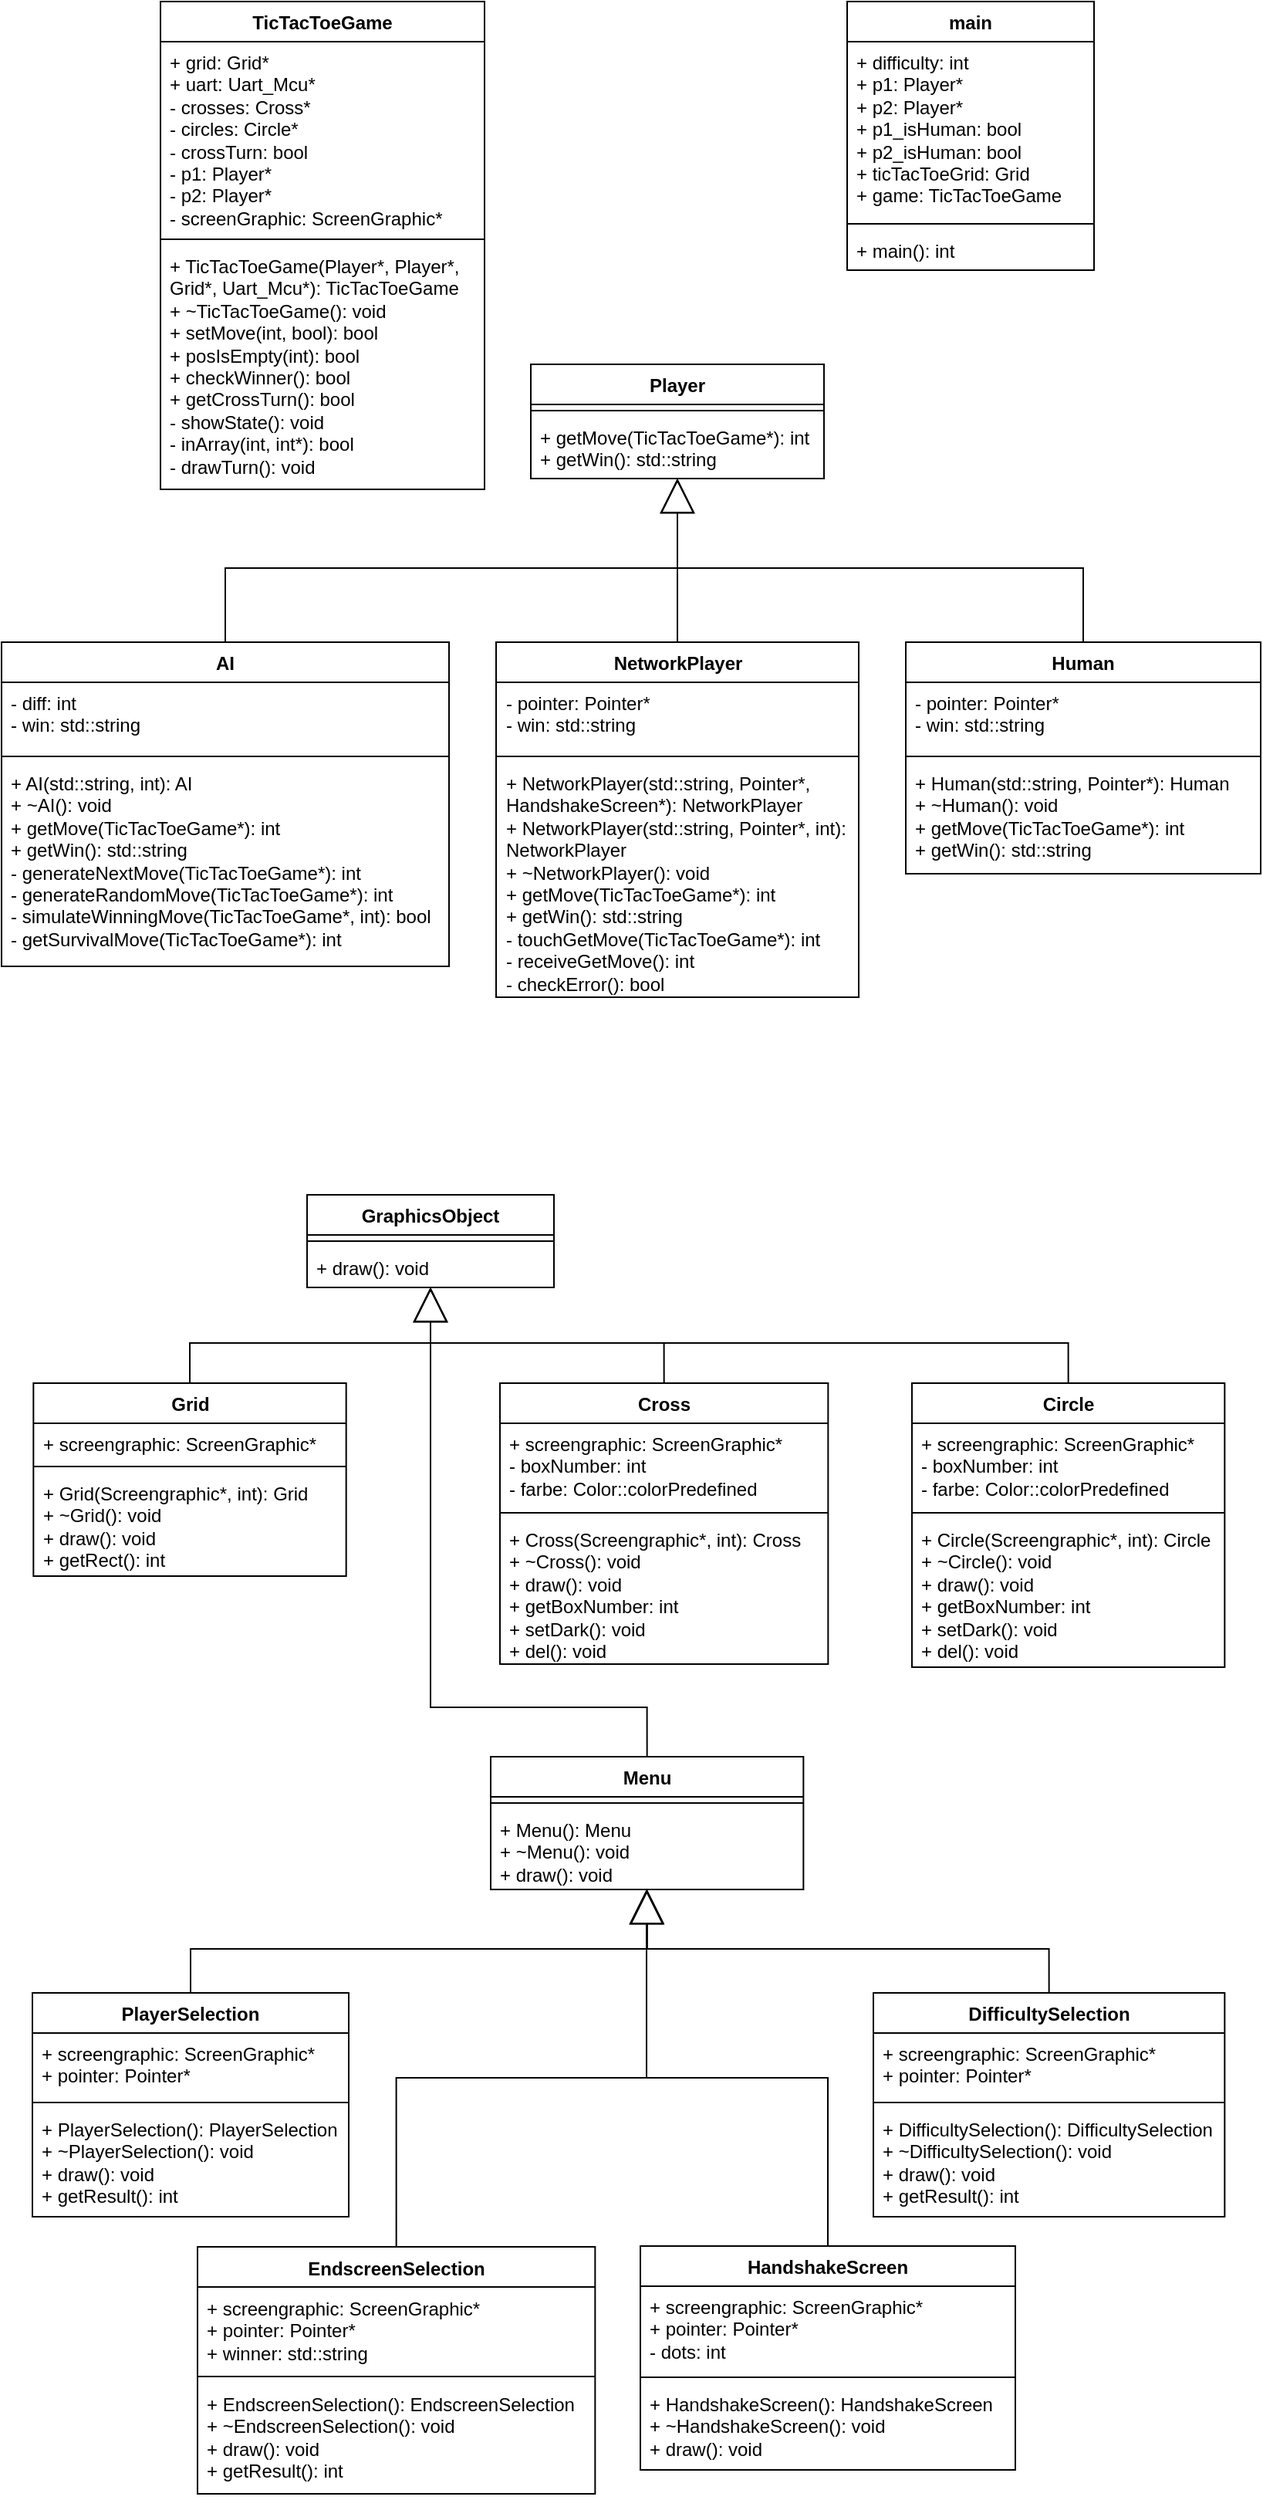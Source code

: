 <mxfile version="24.4.13" type="device">
  <diagram name="Page-1" id="Sa51_qnlnXoF9wh4kp9t">
    <mxGraphModel dx="1456" dy="887" grid="1" gridSize="5" guides="1" tooltips="1" connect="1" arrows="1" fold="1" page="1" pageScale="1" pageWidth="850" pageHeight="1100" math="0" shadow="0">
      <root>
        <mxCell id="0" />
        <mxCell id="1" parent="0" />
        <mxCell id="jOOYg4f98chksV3a-Csq-1" value="main" style="swimlane;fontStyle=1;align=center;verticalAlign=top;childLayout=stackLayout;horizontal=1;startSize=26;horizontalStack=0;resizeParent=1;resizeParentMax=0;resizeLast=0;collapsible=1;marginBottom=0;whiteSpace=wrap;html=1;" parent="1" vertex="1">
          <mxGeometry x="565" y="80" width="160" height="174" as="geometry">
            <mxRectangle x="120" y="80" width="70" height="30" as="alternateBounds" />
          </mxGeometry>
        </mxCell>
        <mxCell id="jOOYg4f98chksV3a-Csq-2" value="&lt;div&gt;+ difficulty: int&lt;/div&gt;&lt;div&gt;+ p1: Player*&lt;/div&gt;&lt;div&gt;+ p2: Player*&lt;br&gt;&lt;/div&gt;&lt;div&gt;+ p1_isHuman: bool&lt;/div&gt;&lt;div&gt;+ p2_isHuman: bool&lt;/div&gt;&lt;div&gt;+ ticTacToeGrid: Grid&lt;/div&gt;&lt;div&gt;+ game: TicTacToeGame&lt;br&gt;&lt;/div&gt;" style="text;strokeColor=none;fillColor=none;align=left;verticalAlign=top;spacingLeft=4;spacingRight=4;overflow=hidden;rotatable=0;points=[[0,0.5],[1,0.5]];portConstraint=eastwest;whiteSpace=wrap;html=1;" parent="jOOYg4f98chksV3a-Csq-1" vertex="1">
          <mxGeometry y="26" width="160" height="114" as="geometry" />
        </mxCell>
        <mxCell id="jOOYg4f98chksV3a-Csq-3" value="" style="line;strokeWidth=1;fillColor=none;align=left;verticalAlign=middle;spacingTop=-1;spacingLeft=3;spacingRight=3;rotatable=0;labelPosition=right;points=[];portConstraint=eastwest;strokeColor=inherit;" parent="jOOYg4f98chksV3a-Csq-1" vertex="1">
          <mxGeometry y="140" width="160" height="8" as="geometry" />
        </mxCell>
        <mxCell id="jOOYg4f98chksV3a-Csq-4" value="+ main(): int" style="text;strokeColor=none;fillColor=none;align=left;verticalAlign=top;spacingLeft=4;spacingRight=4;overflow=hidden;rotatable=0;points=[[0,0.5],[1,0.5]];portConstraint=eastwest;whiteSpace=wrap;html=1;" parent="jOOYg4f98chksV3a-Csq-1" vertex="1">
          <mxGeometry y="148" width="160" height="26" as="geometry" />
        </mxCell>
        <mxCell id="jOOYg4f98chksV3a-Csq-5" value="GraphicsObject" style="swimlane;fontStyle=1;align=center;verticalAlign=top;childLayout=stackLayout;horizontal=1;startSize=26;horizontalStack=0;resizeParent=1;resizeParentMax=0;resizeLast=0;collapsible=1;marginBottom=0;whiteSpace=wrap;html=1;" parent="1" vertex="1">
          <mxGeometry x="215" y="853" width="160" height="60" as="geometry" />
        </mxCell>
        <mxCell id="jOOYg4f98chksV3a-Csq-6" value="" style="line;strokeWidth=1;fillColor=none;align=left;verticalAlign=middle;spacingTop=-1;spacingLeft=3;spacingRight=3;rotatable=0;labelPosition=right;points=[];portConstraint=eastwest;strokeColor=inherit;" parent="jOOYg4f98chksV3a-Csq-5" vertex="1">
          <mxGeometry y="26" width="160" height="8" as="geometry" />
        </mxCell>
        <mxCell id="jOOYg4f98chksV3a-Csq-7" value="+ draw(): void" style="text;strokeColor=none;fillColor=none;align=left;verticalAlign=top;spacingLeft=4;spacingRight=4;overflow=hidden;rotatable=0;points=[[0,0.5],[1,0.5]];portConstraint=eastwest;whiteSpace=wrap;html=1;" parent="jOOYg4f98chksV3a-Csq-5" vertex="1">
          <mxGeometry y="34" width="160" height="26" as="geometry" />
        </mxCell>
        <mxCell id="FSBQ76dGKRT7y_IQprGh-5" style="edgeStyle=orthogonalEdgeStyle;rounded=0;orthogonalLoop=1;jettySize=auto;html=1;exitX=0.5;exitY=0;exitDx=0;exitDy=0;endArrow=block;endFill=0;endSize=20;" edge="1" parent="1" source="jOOYg4f98chksV3a-Csq-8" target="jOOYg4f98chksV3a-Csq-5">
          <mxGeometry relative="1" as="geometry" />
        </mxCell>
        <mxCell id="jOOYg4f98chksV3a-Csq-8" value="Cross" style="swimlane;fontStyle=1;align=center;verticalAlign=top;childLayout=stackLayout;horizontal=1;startSize=26;horizontalStack=0;resizeParent=1;resizeParentMax=0;resizeLast=0;collapsible=1;marginBottom=0;whiteSpace=wrap;html=1;" parent="1" vertex="1">
          <mxGeometry x="340" y="975" width="212.67" height="182" as="geometry" />
        </mxCell>
        <mxCell id="jOOYg4f98chksV3a-Csq-9" value="&lt;div&gt;+ screengraphic: ScreenGraphic*&lt;/div&gt;&lt;div&gt;- boxNumber: int&lt;/div&gt;&lt;div&gt;- farbe: Color::colorPredefined&lt;br&gt;&lt;/div&gt;" style="text;strokeColor=none;fillColor=none;align=left;verticalAlign=top;spacingLeft=4;spacingRight=4;overflow=hidden;rotatable=0;points=[[0,0.5],[1,0.5]];portConstraint=eastwest;whiteSpace=wrap;html=1;" parent="jOOYg4f98chksV3a-Csq-8" vertex="1">
          <mxGeometry y="26" width="212.67" height="54" as="geometry" />
        </mxCell>
        <mxCell id="jOOYg4f98chksV3a-Csq-10" value="" style="line;strokeWidth=1;fillColor=none;align=left;verticalAlign=middle;spacingTop=-1;spacingLeft=3;spacingRight=3;rotatable=0;labelPosition=right;points=[];portConstraint=eastwest;strokeColor=inherit;" parent="jOOYg4f98chksV3a-Csq-8" vertex="1">
          <mxGeometry y="80" width="212.67" height="8" as="geometry" />
        </mxCell>
        <mxCell id="jOOYg4f98chksV3a-Csq-11" value="&lt;div&gt;+ Cross(Screengraphic*, int): Cross&lt;/div&gt;&lt;div&gt;+ ~Cross(): void&lt;br&gt;&lt;/div&gt;&lt;div&gt;+ draw(): void&lt;/div&gt;&lt;div&gt;+ getBoxNumber: int&lt;/div&gt;&lt;div&gt;+ setDark(): void&lt;/div&gt;&lt;div&gt;+ del(): void&lt;br&gt;&lt;/div&gt;" style="text;strokeColor=none;fillColor=none;align=left;verticalAlign=top;spacingLeft=4;spacingRight=4;overflow=hidden;rotatable=0;points=[[0,0.5],[1,0.5]];portConstraint=eastwest;whiteSpace=wrap;html=1;" parent="jOOYg4f98chksV3a-Csq-8" vertex="1">
          <mxGeometry y="88" width="212.67" height="94" as="geometry" />
        </mxCell>
        <mxCell id="FSBQ76dGKRT7y_IQprGh-6" style="edgeStyle=orthogonalEdgeStyle;rounded=0;orthogonalLoop=1;jettySize=auto;html=1;exitX=0.5;exitY=0;exitDx=0;exitDy=0;endArrow=block;endFill=0;endSize=20;" edge="1" parent="1" source="jOOYg4f98chksV3a-Csq-12" target="jOOYg4f98chksV3a-Csq-5">
          <mxGeometry relative="1" as="geometry" />
        </mxCell>
        <mxCell id="jOOYg4f98chksV3a-Csq-12" value="Circle" style="swimlane;fontStyle=1;align=center;verticalAlign=top;childLayout=stackLayout;horizontal=1;startSize=26;horizontalStack=0;resizeParent=1;resizeParentMax=0;resizeLast=0;collapsible=1;marginBottom=0;whiteSpace=wrap;html=1;" parent="1" vertex="1">
          <mxGeometry x="607" y="975" width="202.67" height="184" as="geometry" />
        </mxCell>
        <mxCell id="jOOYg4f98chksV3a-Csq-13" value="&lt;div&gt;+ screengraphic: ScreenGraphic*&lt;/div&gt;&lt;div&gt;- boxNumber: int&lt;/div&gt;&lt;div&gt;- farbe: Color::colorPredefined&lt;br&gt;&lt;/div&gt;" style="text;strokeColor=none;fillColor=none;align=left;verticalAlign=top;spacingLeft=4;spacingRight=4;overflow=hidden;rotatable=0;points=[[0,0.5],[1,0.5]];portConstraint=eastwest;whiteSpace=wrap;html=1;" parent="jOOYg4f98chksV3a-Csq-12" vertex="1">
          <mxGeometry y="26" width="202.67" height="54" as="geometry" />
        </mxCell>
        <mxCell id="jOOYg4f98chksV3a-Csq-14" value="" style="line;strokeWidth=1;fillColor=none;align=left;verticalAlign=middle;spacingTop=-1;spacingLeft=3;spacingRight=3;rotatable=0;labelPosition=right;points=[];portConstraint=eastwest;strokeColor=inherit;" parent="jOOYg4f98chksV3a-Csq-12" vertex="1">
          <mxGeometry y="80" width="202.67" height="8" as="geometry" />
        </mxCell>
        <mxCell id="jOOYg4f98chksV3a-Csq-15" value="&lt;div&gt;+ Circle(Screengraphic*, int): Circle&lt;/div&gt;&lt;div&gt;+ ~Circle(): void&lt;br&gt;&lt;/div&gt;&lt;div&gt;+ draw(): void&lt;/div&gt;&lt;div&gt;+ getBoxNumber: int&lt;/div&gt;&lt;div&gt;+ setDark(): void&lt;/div&gt;&lt;div&gt;+ del(): void&lt;br&gt;&lt;/div&gt;" style="text;strokeColor=none;fillColor=none;align=left;verticalAlign=top;spacingLeft=4;spacingRight=4;overflow=hidden;rotatable=0;points=[[0,0.5],[1,0.5]];portConstraint=eastwest;whiteSpace=wrap;html=1;" parent="jOOYg4f98chksV3a-Csq-12" vertex="1">
          <mxGeometry y="88" width="202.67" height="96" as="geometry" />
        </mxCell>
        <mxCell id="FSBQ76dGKRT7y_IQprGh-7" style="edgeStyle=orthogonalEdgeStyle;rounded=0;orthogonalLoop=1;jettySize=auto;html=1;exitX=0.5;exitY=0;exitDx=0;exitDy=0;endArrow=block;endFill=0;endSize=20;" edge="1" parent="1" source="jOOYg4f98chksV3a-Csq-16" target="jOOYg4f98chksV3a-Csq-5">
          <mxGeometry relative="1" as="geometry" />
        </mxCell>
        <mxCell id="jOOYg4f98chksV3a-Csq-16" value="Grid" style="swimlane;fontStyle=1;align=center;verticalAlign=top;childLayout=stackLayout;horizontal=1;startSize=26;horizontalStack=0;resizeParent=1;resizeParentMax=0;resizeLast=0;collapsible=1;marginBottom=0;whiteSpace=wrap;html=1;" parent="1" vertex="1">
          <mxGeometry x="37.67" y="975" width="202.67" height="125" as="geometry" />
        </mxCell>
        <mxCell id="jOOYg4f98chksV3a-Csq-17" value="&lt;div&gt;+ screengraphic: ScreenGraphic*&lt;/div&gt;" style="text;strokeColor=none;fillColor=none;align=left;verticalAlign=top;spacingLeft=4;spacingRight=4;overflow=hidden;rotatable=0;points=[[0,0.5],[1,0.5]];portConstraint=eastwest;whiteSpace=wrap;html=1;" parent="jOOYg4f98chksV3a-Csq-16" vertex="1">
          <mxGeometry y="26" width="202.67" height="24" as="geometry" />
        </mxCell>
        <mxCell id="jOOYg4f98chksV3a-Csq-18" value="" style="line;strokeWidth=1;fillColor=none;align=left;verticalAlign=middle;spacingTop=-1;spacingLeft=3;spacingRight=3;rotatable=0;labelPosition=right;points=[];portConstraint=eastwest;strokeColor=inherit;" parent="jOOYg4f98chksV3a-Csq-16" vertex="1">
          <mxGeometry y="50" width="202.67" height="8" as="geometry" />
        </mxCell>
        <mxCell id="jOOYg4f98chksV3a-Csq-19" value="&lt;div&gt;+ Grid(Screengraphic*, int): Grid&lt;/div&gt;&lt;div&gt;+ ~Grid(): void&lt;br&gt;&lt;/div&gt;&lt;div&gt;+ draw(): void&lt;/div&gt;&lt;div&gt;+ getRect(): int&lt;br&gt;&lt;/div&gt;" style="text;strokeColor=none;fillColor=none;align=left;verticalAlign=top;spacingLeft=4;spacingRight=4;overflow=hidden;rotatable=0;points=[[0,0.5],[1,0.5]];portConstraint=eastwest;whiteSpace=wrap;html=1;" parent="jOOYg4f98chksV3a-Csq-16" vertex="1">
          <mxGeometry y="58" width="202.67" height="67" as="geometry" />
        </mxCell>
        <mxCell id="jOOYg4f98chksV3a-Csq-20" value="Player" style="swimlane;fontStyle=1;align=center;verticalAlign=top;childLayout=stackLayout;horizontal=1;startSize=26;horizontalStack=0;resizeParent=1;resizeParentMax=0;resizeLast=0;collapsible=1;marginBottom=0;whiteSpace=wrap;html=1;" parent="1" vertex="1">
          <mxGeometry x="360" y="315" width="190" height="74" as="geometry" />
        </mxCell>
        <mxCell id="jOOYg4f98chksV3a-Csq-21" value="" style="line;strokeWidth=1;fillColor=none;align=left;verticalAlign=middle;spacingTop=-1;spacingLeft=3;spacingRight=3;rotatable=0;labelPosition=right;points=[];portConstraint=eastwest;strokeColor=inherit;" parent="jOOYg4f98chksV3a-Csq-20" vertex="1">
          <mxGeometry y="26" width="190" height="8" as="geometry" />
        </mxCell>
        <mxCell id="jOOYg4f98chksV3a-Csq-22" value="&lt;div&gt;+ getMove(TicTacToeGame*): int&lt;/div&gt;&lt;div&gt;+ getWin(): std::string&lt;br&gt;&lt;/div&gt;" style="text;strokeColor=none;fillColor=none;align=left;verticalAlign=top;spacingLeft=4;spacingRight=4;overflow=hidden;rotatable=0;points=[[0,0.5],[1,0.5]];portConstraint=eastwest;whiteSpace=wrap;html=1;" parent="jOOYg4f98chksV3a-Csq-20" vertex="1">
          <mxGeometry y="34" width="190" height="40" as="geometry" />
        </mxCell>
        <mxCell id="FSBQ76dGKRT7y_IQprGh-10" style="edgeStyle=orthogonalEdgeStyle;rounded=0;orthogonalLoop=1;jettySize=auto;html=1;exitX=0.5;exitY=0;exitDx=0;exitDy=0;endArrow=block;endFill=0;endSize=20;" edge="1" parent="1" source="jOOYg4f98chksV3a-Csq-23" target="jOOYg4f98chksV3a-Csq-20">
          <mxGeometry relative="1" as="geometry" />
        </mxCell>
        <mxCell id="jOOYg4f98chksV3a-Csq-23" value="Human" style="swimlane;fontStyle=1;align=center;verticalAlign=top;childLayout=stackLayout;horizontal=1;startSize=26;horizontalStack=0;resizeParent=1;resizeParentMax=0;resizeLast=0;collapsible=1;marginBottom=0;whiteSpace=wrap;html=1;" parent="1" vertex="1">
          <mxGeometry x="603" y="495" width="230" height="150" as="geometry" />
        </mxCell>
        <mxCell id="jOOYg4f98chksV3a-Csq-24" value="&lt;div&gt;- pointer: Pointer*&lt;/div&gt;&lt;div&gt;- win: std::string&lt;br&gt;&lt;/div&gt;" style="text;strokeColor=none;fillColor=none;align=left;verticalAlign=top;spacingLeft=4;spacingRight=4;overflow=hidden;rotatable=0;points=[[0,0.5],[1,0.5]];portConstraint=eastwest;whiteSpace=wrap;html=1;" parent="jOOYg4f98chksV3a-Csq-23" vertex="1">
          <mxGeometry y="26" width="230" height="44" as="geometry" />
        </mxCell>
        <mxCell id="jOOYg4f98chksV3a-Csq-25" value="" style="line;strokeWidth=1;fillColor=none;align=left;verticalAlign=middle;spacingTop=-1;spacingLeft=3;spacingRight=3;rotatable=0;labelPosition=right;points=[];portConstraint=eastwest;strokeColor=inherit;" parent="jOOYg4f98chksV3a-Csq-23" vertex="1">
          <mxGeometry y="70" width="230" height="8" as="geometry" />
        </mxCell>
        <mxCell id="jOOYg4f98chksV3a-Csq-26" value="&lt;div&gt;+ Human(std::string, Pointer*): Human&lt;br&gt;&lt;/div&gt;&lt;div&gt;+ ~Human(): void&lt;br&gt;&lt;/div&gt;&lt;div&gt;+ getMove(TicTacToeGame*): int&lt;/div&gt;&lt;div&gt;+ getWin(): std::string&lt;br&gt;&lt;/div&gt;" style="text;strokeColor=none;fillColor=none;align=left;verticalAlign=top;spacingLeft=4;spacingRight=4;overflow=hidden;rotatable=0;points=[[0,0.5],[1,0.5]];portConstraint=eastwest;whiteSpace=wrap;html=1;" parent="jOOYg4f98chksV3a-Csq-23" vertex="1">
          <mxGeometry y="78" width="230" height="72" as="geometry" />
        </mxCell>
        <mxCell id="FSBQ76dGKRT7y_IQprGh-9" style="edgeStyle=orthogonalEdgeStyle;rounded=0;orthogonalLoop=1;jettySize=auto;html=1;exitX=0.5;exitY=0;exitDx=0;exitDy=0;endArrow=block;endFill=0;endSize=20;" edge="1" parent="1" source="jOOYg4f98chksV3a-Csq-27" target="jOOYg4f98chksV3a-Csq-20">
          <mxGeometry relative="1" as="geometry" />
        </mxCell>
        <mxCell id="jOOYg4f98chksV3a-Csq-27" value="AI" style="swimlane;fontStyle=1;align=center;verticalAlign=top;childLayout=stackLayout;horizontal=1;startSize=26;horizontalStack=0;resizeParent=1;resizeParentMax=0;resizeLast=0;collapsible=1;marginBottom=0;whiteSpace=wrap;html=1;" parent="1" vertex="1">
          <mxGeometry x="17" y="495" width="290" height="210" as="geometry" />
        </mxCell>
        <mxCell id="jOOYg4f98chksV3a-Csq-28" value="&lt;div&gt;- diff: int&lt;br&gt;&lt;/div&gt;&lt;div&gt;- win: std::string&lt;br&gt;&lt;/div&gt;" style="text;strokeColor=none;fillColor=none;align=left;verticalAlign=top;spacingLeft=4;spacingRight=4;overflow=hidden;rotatable=0;points=[[0,0.5],[1,0.5]];portConstraint=eastwest;whiteSpace=wrap;html=1;" parent="jOOYg4f98chksV3a-Csq-27" vertex="1">
          <mxGeometry y="26" width="290" height="44" as="geometry" />
        </mxCell>
        <mxCell id="jOOYg4f98chksV3a-Csq-29" value="" style="line;strokeWidth=1;fillColor=none;align=left;verticalAlign=middle;spacingTop=-1;spacingLeft=3;spacingRight=3;rotatable=0;labelPosition=right;points=[];portConstraint=eastwest;strokeColor=inherit;" parent="jOOYg4f98chksV3a-Csq-27" vertex="1">
          <mxGeometry y="70" width="290" height="8" as="geometry" />
        </mxCell>
        <mxCell id="jOOYg4f98chksV3a-Csq-30" value="&lt;div&gt;+ AI(std::string, int): AI&lt;br&gt;&lt;/div&gt;&lt;div&gt;+ ~AI(): void&lt;br&gt;&lt;/div&gt;&lt;div&gt;+ getMove(TicTacToeGame*): int&lt;/div&gt;&lt;div&gt;+ getWin(): std::string&lt;/div&gt;&lt;div&gt;- generateNextMove(TicTacToeGame*): int&lt;/div&gt;&lt;div&gt;- generateRandomMove(TicTacToeGame*): int&lt;/div&gt;&lt;div&gt;- simulateWinningMove(TicTacToeGame*, int): bool&lt;/div&gt;&lt;div&gt;- getSurvivalMove(TicTacToeGame*): int&lt;br&gt;&lt;/div&gt;" style="text;strokeColor=none;fillColor=none;align=left;verticalAlign=top;spacingLeft=4;spacingRight=4;overflow=hidden;rotatable=0;points=[[0,0.5],[1,0.5]];portConstraint=eastwest;whiteSpace=wrap;html=1;" parent="jOOYg4f98chksV3a-Csq-27" vertex="1">
          <mxGeometry y="78" width="290" height="132" as="geometry" />
        </mxCell>
        <mxCell id="jOOYg4f98chksV3a-Csq-31" value="TicTacToeGame" style="swimlane;fontStyle=1;align=center;verticalAlign=top;childLayout=stackLayout;horizontal=1;startSize=26;horizontalStack=0;resizeParent=1;resizeParentMax=0;resizeLast=0;collapsible=1;marginBottom=0;whiteSpace=wrap;html=1;" parent="1" vertex="1">
          <mxGeometry x="120" y="80" width="210" height="316" as="geometry" />
        </mxCell>
        <mxCell id="jOOYg4f98chksV3a-Csq-32" value="&lt;div&gt;+ grid: Grid*&lt;/div&gt;&lt;div&gt;+ uart: Uart_Mcu*&lt;br&gt;&lt;/div&gt;&lt;div&gt;- crosses: Cross*&lt;/div&gt;&lt;div&gt;- circles: Circle*&lt;/div&gt;&lt;div&gt;- crossTurn: bool&lt;br&gt;&lt;/div&gt;&lt;div&gt;- p1: Player*&lt;/div&gt;&lt;div&gt;- p2: Player*&lt;/div&gt;&lt;div&gt;- screenGraphic: ScreenGraphic*&lt;br&gt;&lt;/div&gt;&lt;div&gt;&lt;br&gt;&lt;/div&gt;" style="text;strokeColor=none;fillColor=none;align=left;verticalAlign=top;spacingLeft=4;spacingRight=4;overflow=hidden;rotatable=0;points=[[0,0.5],[1,0.5]];portConstraint=eastwest;whiteSpace=wrap;html=1;" parent="jOOYg4f98chksV3a-Csq-31" vertex="1">
          <mxGeometry y="26" width="210" height="124" as="geometry" />
        </mxCell>
        <mxCell id="jOOYg4f98chksV3a-Csq-33" value="" style="line;strokeWidth=1;fillColor=none;align=left;verticalAlign=middle;spacingTop=-1;spacingLeft=3;spacingRight=3;rotatable=0;labelPosition=right;points=[];portConstraint=eastwest;strokeColor=inherit;" parent="jOOYg4f98chksV3a-Csq-31" vertex="1">
          <mxGeometry y="150" width="210" height="8" as="geometry" />
        </mxCell>
        <mxCell id="jOOYg4f98chksV3a-Csq-34" value="&lt;div&gt;+ TicTacToeGame(Player*, Player*, Grid*, Uart_Mcu*): TicTacToeGame&lt;/div&gt;&lt;div&gt;+ ~TicTacToeGame(): void&lt;br&gt;&lt;/div&gt;&lt;div&gt;+ setMove(int, bool): bool&lt;/div&gt;&lt;div&gt;+ posIsEmpty(int): bool&lt;/div&gt;&lt;div&gt;+ checkWinner(): bool&lt;/div&gt;&lt;div&gt;+ getCrossTurn(): bool&lt;/div&gt;&lt;div&gt;- showState(): void&lt;/div&gt;&lt;div&gt;- inArray(int, int*): bool&lt;/div&gt;&lt;div&gt;- drawTurn(): void&lt;br&gt;&lt;/div&gt;" style="text;strokeColor=none;fillColor=none;align=left;verticalAlign=top;spacingLeft=4;spacingRight=4;overflow=hidden;rotatable=0;points=[[0,0.5],[1,0.5]];portConstraint=eastwest;whiteSpace=wrap;html=1;" parent="jOOYg4f98chksV3a-Csq-31" vertex="1">
          <mxGeometry y="158" width="210" height="158" as="geometry" />
        </mxCell>
        <mxCell id="FSBQ76dGKRT7y_IQprGh-11" style="edgeStyle=orthogonalEdgeStyle;rounded=0;orthogonalLoop=1;jettySize=auto;html=1;exitX=0.5;exitY=0;exitDx=0;exitDy=0;endArrow=block;endFill=0;endSize=20;" edge="1" parent="1" source="jOOYg4f98chksV3a-Csq-35" target="jOOYg4f98chksV3a-Csq-20">
          <mxGeometry relative="1" as="geometry" />
        </mxCell>
        <mxCell id="jOOYg4f98chksV3a-Csq-35" value="NetworkPlayer" style="swimlane;fontStyle=1;align=center;verticalAlign=top;childLayout=stackLayout;horizontal=1;startSize=26;horizontalStack=0;resizeParent=1;resizeParentMax=0;resizeLast=0;collapsible=1;marginBottom=0;whiteSpace=wrap;html=1;" parent="1" vertex="1">
          <mxGeometry x="337.5" y="495" width="235" height="230" as="geometry" />
        </mxCell>
        <mxCell id="jOOYg4f98chksV3a-Csq-36" value="&lt;div&gt;- pointer: Pointer*&lt;/div&gt;&lt;div&gt;- win: std::string&lt;br&gt;&lt;/div&gt;" style="text;strokeColor=none;fillColor=none;align=left;verticalAlign=top;spacingLeft=4;spacingRight=4;overflow=hidden;rotatable=0;points=[[0,0.5],[1,0.5]];portConstraint=eastwest;whiteSpace=wrap;html=1;" parent="jOOYg4f98chksV3a-Csq-35" vertex="1">
          <mxGeometry y="26" width="235" height="44" as="geometry" />
        </mxCell>
        <mxCell id="jOOYg4f98chksV3a-Csq-37" value="" style="line;strokeWidth=1;fillColor=none;align=left;verticalAlign=middle;spacingTop=-1;spacingLeft=3;spacingRight=3;rotatable=0;labelPosition=right;points=[];portConstraint=eastwest;strokeColor=inherit;" parent="jOOYg4f98chksV3a-Csq-35" vertex="1">
          <mxGeometry y="70" width="235" height="8" as="geometry" />
        </mxCell>
        <mxCell id="jOOYg4f98chksV3a-Csq-38" value="&lt;div&gt;+ NetworkPlayer(std::string, Pointer*, HandshakeScreen*): NetworkPlayer&lt;/div&gt;&lt;div&gt;+&amp;nbsp;NetworkPlayer(std::string, Pointer*, int): NetworkPlayer&lt;/div&gt;&lt;div&gt;+ ~NetworkPlayer(): void&lt;br&gt;&lt;/div&gt;&lt;div&gt;+ getMove(TicTacToeGame*): int&lt;/div&gt;&lt;div&gt;+ getWin(): std::string&lt;/div&gt;&lt;div&gt;- touchGetMove(TicTacToeGame*): int&lt;/div&gt;&lt;div&gt;- receiveGetMove(): int&lt;br&gt;&lt;/div&gt;&lt;div&gt;- checkError(): bool&lt;br&gt;&lt;/div&gt;" style="text;strokeColor=none;fillColor=none;align=left;verticalAlign=top;spacingLeft=4;spacingRight=4;overflow=hidden;rotatable=0;points=[[0,0.5],[1,0.5]];portConstraint=eastwest;whiteSpace=wrap;html=1;" parent="jOOYg4f98chksV3a-Csq-35" vertex="1">
          <mxGeometry y="78" width="235" height="152" as="geometry" />
        </mxCell>
        <mxCell id="FSBQ76dGKRT7y_IQprGh-8" style="edgeStyle=orthogonalEdgeStyle;rounded=0;orthogonalLoop=1;jettySize=auto;html=1;exitX=0.5;exitY=0;exitDx=0;exitDy=0;endArrow=block;endFill=0;endSize=20;" edge="1" parent="1" source="jOOYg4f98chksV3a-Csq-39" target="jOOYg4f98chksV3a-Csq-5">
          <mxGeometry relative="1" as="geometry">
            <Array as="points">
              <mxPoint x="435" y="1185" />
              <mxPoint x="295" y="1185" />
            </Array>
          </mxGeometry>
        </mxCell>
        <mxCell id="jOOYg4f98chksV3a-Csq-39" value="Menu" style="swimlane;fontStyle=1;align=center;verticalAlign=top;childLayout=stackLayout;horizontal=1;startSize=26;horizontalStack=0;resizeParent=1;resizeParentMax=0;resizeLast=0;collapsible=1;marginBottom=0;whiteSpace=wrap;html=1;" parent="1" vertex="1">
          <mxGeometry x="334" y="1217" width="202.67" height="86" as="geometry" />
        </mxCell>
        <mxCell id="jOOYg4f98chksV3a-Csq-41" value="" style="line;strokeWidth=1;fillColor=none;align=left;verticalAlign=middle;spacingTop=-1;spacingLeft=3;spacingRight=3;rotatable=0;labelPosition=right;points=[];portConstraint=eastwest;strokeColor=inherit;" parent="jOOYg4f98chksV3a-Csq-39" vertex="1">
          <mxGeometry y="26" width="202.67" height="8" as="geometry" />
        </mxCell>
        <mxCell id="jOOYg4f98chksV3a-Csq-42" value="&lt;div&gt;+ Menu(): Menu&lt;/div&gt;&lt;div&gt;+ ~Menu(): void&lt;br&gt;&lt;/div&gt;&lt;div&gt;+ draw(): void&lt;/div&gt;" style="text;strokeColor=none;fillColor=none;align=left;verticalAlign=top;spacingLeft=4;spacingRight=4;overflow=hidden;rotatable=0;points=[[0,0.5],[1,0.5]];portConstraint=eastwest;whiteSpace=wrap;html=1;" parent="jOOYg4f98chksV3a-Csq-39" vertex="1">
          <mxGeometry y="34" width="202.67" height="52" as="geometry" />
        </mxCell>
        <mxCell id="TxWl_RIkXLw9mioHR3yU-17" style="edgeStyle=orthogonalEdgeStyle;rounded=0;orthogonalLoop=1;jettySize=auto;html=1;exitX=0.5;exitY=0;exitDx=0;exitDy=0;endArrow=block;endFill=0;endSize=20;" parent="1" source="jOOYg4f98chksV3a-Csq-46" target="jOOYg4f98chksV3a-Csq-39" edge="1">
          <mxGeometry relative="1" as="geometry" />
        </mxCell>
        <mxCell id="jOOYg4f98chksV3a-Csq-46" value="PlayerSelection" style="swimlane;fontStyle=1;align=center;verticalAlign=top;childLayout=stackLayout;horizontal=1;startSize=26;horizontalStack=0;resizeParent=1;resizeParentMax=0;resizeLast=0;collapsible=1;marginBottom=0;whiteSpace=wrap;html=1;" parent="1" vertex="1">
          <mxGeometry x="37" y="1370" width="205" height="145" as="geometry" />
        </mxCell>
        <mxCell id="jOOYg4f98chksV3a-Csq-47" value="&lt;div&gt;+ screengraphic: ScreenGraphic*&lt;/div&gt;&lt;div&gt;+ pointer: Pointer*&lt;br&gt;&lt;/div&gt;" style="text;strokeColor=none;fillColor=none;align=left;verticalAlign=top;spacingLeft=4;spacingRight=4;overflow=hidden;rotatable=0;points=[[0,0.5],[1,0.5]];portConstraint=eastwest;whiteSpace=wrap;html=1;" parent="jOOYg4f98chksV3a-Csq-46" vertex="1">
          <mxGeometry y="26" width="205" height="41" as="geometry" />
        </mxCell>
        <mxCell id="jOOYg4f98chksV3a-Csq-48" value="" style="line;strokeWidth=1;fillColor=none;align=left;verticalAlign=middle;spacingTop=-1;spacingLeft=3;spacingRight=3;rotatable=0;labelPosition=right;points=[];portConstraint=eastwest;strokeColor=inherit;" parent="jOOYg4f98chksV3a-Csq-46" vertex="1">
          <mxGeometry y="67" width="205" height="8" as="geometry" />
        </mxCell>
        <mxCell id="jOOYg4f98chksV3a-Csq-49" value="&lt;div&gt;+&amp;nbsp;PlayerSelection(): PlayerSelection&lt;/div&gt;&lt;div&gt;+ ~PlayerSelection(): void&lt;br&gt;&lt;/div&gt;&lt;div&gt;+ draw(): void&lt;/div&gt;&lt;div&gt;+ getResult(): int&lt;br&gt;&lt;/div&gt;" style="text;strokeColor=none;fillColor=none;align=left;verticalAlign=top;spacingLeft=4;spacingRight=4;overflow=hidden;rotatable=0;points=[[0,0.5],[1,0.5]];portConstraint=eastwest;whiteSpace=wrap;html=1;" parent="jOOYg4f98chksV3a-Csq-46" vertex="1">
          <mxGeometry y="75" width="205" height="70" as="geometry" />
        </mxCell>
        <mxCell id="TxWl_RIkXLw9mioHR3yU-20" style="edgeStyle=orthogonalEdgeStyle;rounded=0;orthogonalLoop=1;jettySize=auto;html=1;exitX=0.5;exitY=0;exitDx=0;exitDy=0;endArrow=block;endFill=0;endSize=20;" parent="1" source="jOOYg4f98chksV3a-Csq-50" target="jOOYg4f98chksV3a-Csq-39" edge="1">
          <mxGeometry relative="1" as="geometry" />
        </mxCell>
        <mxCell id="jOOYg4f98chksV3a-Csq-50" value="DifficultySelection" style="swimlane;fontStyle=1;align=center;verticalAlign=top;childLayout=stackLayout;horizontal=1;startSize=26;horizontalStack=0;resizeParent=1;resizeParentMax=0;resizeLast=0;collapsible=1;marginBottom=0;whiteSpace=wrap;html=1;" parent="1" vertex="1">
          <mxGeometry x="582" y="1370" width="227.67" height="145" as="geometry" />
        </mxCell>
        <mxCell id="jOOYg4f98chksV3a-Csq-51" value="&lt;div&gt;+ screengraphic: ScreenGraphic*&lt;/div&gt;&lt;div&gt;+ pointer: Pointer*&lt;br&gt;&lt;/div&gt;" style="text;strokeColor=none;fillColor=none;align=left;verticalAlign=top;spacingLeft=4;spacingRight=4;overflow=hidden;rotatable=0;points=[[0,0.5],[1,0.5]];portConstraint=eastwest;whiteSpace=wrap;html=1;" parent="jOOYg4f98chksV3a-Csq-50" vertex="1">
          <mxGeometry y="26" width="227.67" height="41" as="geometry" />
        </mxCell>
        <mxCell id="jOOYg4f98chksV3a-Csq-52" value="" style="line;strokeWidth=1;fillColor=none;align=left;verticalAlign=middle;spacingTop=-1;spacingLeft=3;spacingRight=3;rotatable=0;labelPosition=right;points=[];portConstraint=eastwest;strokeColor=inherit;" parent="jOOYg4f98chksV3a-Csq-50" vertex="1">
          <mxGeometry y="67" width="227.67" height="8" as="geometry" />
        </mxCell>
        <mxCell id="jOOYg4f98chksV3a-Csq-53" value="&lt;div&gt;+&amp;nbsp;DifficultySelection(): DifficultySelection&lt;/div&gt;&lt;div&gt;+ ~DifficultySelection(): void&lt;br&gt;&lt;/div&gt;&lt;div&gt;+ draw(): void&lt;/div&gt;&lt;div&gt;+ getResult(): int&lt;br&gt;&lt;/div&gt;" style="text;strokeColor=none;fillColor=none;align=left;verticalAlign=top;spacingLeft=4;spacingRight=4;overflow=hidden;rotatable=0;points=[[0,0.5],[1,0.5]];portConstraint=eastwest;whiteSpace=wrap;html=1;" parent="jOOYg4f98chksV3a-Csq-50" vertex="1">
          <mxGeometry y="75" width="227.67" height="70" as="geometry" />
        </mxCell>
        <mxCell id="TxWl_RIkXLw9mioHR3yU-22" style="edgeStyle=orthogonalEdgeStyle;rounded=0;orthogonalLoop=1;jettySize=auto;html=1;exitX=0.5;exitY=0;exitDx=0;exitDy=0;endArrow=block;endFill=0;endSize=20;" parent="1" source="jOOYg4f98chksV3a-Csq-54" target="jOOYg4f98chksV3a-Csq-39" edge="1">
          <mxGeometry relative="1" as="geometry">
            <Array as="points">
              <mxPoint x="273" y="1425" />
              <mxPoint x="435" y="1425" />
            </Array>
          </mxGeometry>
        </mxCell>
        <mxCell id="jOOYg4f98chksV3a-Csq-54" value="EndscreenSelection" style="swimlane;fontStyle=1;align=center;verticalAlign=top;childLayout=stackLayout;horizontal=1;startSize=26;horizontalStack=0;resizeParent=1;resizeParentMax=0;resizeLast=0;collapsible=1;marginBottom=0;whiteSpace=wrap;html=1;" parent="1" vertex="1">
          <mxGeometry x="144" y="1534.5" width="257.67" height="160" as="geometry" />
        </mxCell>
        <mxCell id="jOOYg4f98chksV3a-Csq-55" value="&lt;div&gt;+ screengraphic: ScreenGraphic*&lt;/div&gt;&lt;div&gt;+ pointer: Pointer*&lt;br&gt;&lt;/div&gt;&lt;div&gt;+ winner: std::string&lt;br&gt;&lt;/div&gt;" style="text;strokeColor=none;fillColor=none;align=left;verticalAlign=top;spacingLeft=4;spacingRight=4;overflow=hidden;rotatable=0;points=[[0,0.5],[1,0.5]];portConstraint=eastwest;whiteSpace=wrap;html=1;" parent="jOOYg4f98chksV3a-Csq-54" vertex="1">
          <mxGeometry y="26" width="257.67" height="54" as="geometry" />
        </mxCell>
        <mxCell id="jOOYg4f98chksV3a-Csq-56" value="" style="line;strokeWidth=1;fillColor=none;align=left;verticalAlign=middle;spacingTop=-1;spacingLeft=3;spacingRight=3;rotatable=0;labelPosition=right;points=[];portConstraint=eastwest;strokeColor=inherit;" parent="jOOYg4f98chksV3a-Csq-54" vertex="1">
          <mxGeometry y="80" width="257.67" height="8" as="geometry" />
        </mxCell>
        <mxCell id="jOOYg4f98chksV3a-Csq-57" value="&lt;div&gt;+&amp;nbsp;EndscreenSelection(): EndscreenSelection&lt;/div&gt;&lt;div&gt;+ ~EndscreenSelection(): void&lt;br&gt;&lt;/div&gt;&lt;div&gt;+ draw(): void&lt;/div&gt;&lt;div&gt;+ getResult(): int&lt;br&gt;&lt;/div&gt;" style="text;strokeColor=none;fillColor=none;align=left;verticalAlign=top;spacingLeft=4;spacingRight=4;overflow=hidden;rotatable=0;points=[[0,0.5],[1,0.5]];portConstraint=eastwest;whiteSpace=wrap;html=1;" parent="jOOYg4f98chksV3a-Csq-54" vertex="1">
          <mxGeometry y="88" width="257.67" height="72" as="geometry" />
        </mxCell>
        <mxCell id="TxWl_RIkXLw9mioHR3yU-21" style="edgeStyle=orthogonalEdgeStyle;rounded=0;orthogonalLoop=1;jettySize=auto;html=1;exitX=0.5;exitY=0;exitDx=0;exitDy=0;endArrow=block;endFill=0;endSize=20;" parent="1" source="jOOYg4f98chksV3a-Csq-58" target="jOOYg4f98chksV3a-Csq-39" edge="1">
          <mxGeometry relative="1" as="geometry">
            <Array as="points">
              <mxPoint x="553" y="1425" />
              <mxPoint x="435" y="1425" />
            </Array>
          </mxGeometry>
        </mxCell>
        <mxCell id="jOOYg4f98chksV3a-Csq-58" value="HandshakeScreen" style="swimlane;fontStyle=1;align=center;verticalAlign=top;childLayout=stackLayout;horizontal=1;startSize=26;horizontalStack=0;resizeParent=1;resizeParentMax=0;resizeLast=0;collapsible=1;marginBottom=0;whiteSpace=wrap;html=1;" parent="1" vertex="1">
          <mxGeometry x="431" y="1534" width="243" height="145" as="geometry" />
        </mxCell>
        <mxCell id="jOOYg4f98chksV3a-Csq-59" value="&lt;div&gt;+ screengraphic: ScreenGraphic*&lt;/div&gt;&lt;div&gt;+ pointer: Pointer*&lt;br&gt;&lt;/div&gt;&lt;div&gt;- dots: int&lt;br&gt;&lt;/div&gt;" style="text;strokeColor=none;fillColor=none;align=left;verticalAlign=top;spacingLeft=4;spacingRight=4;overflow=hidden;rotatable=0;points=[[0,0.5],[1,0.5]];portConstraint=eastwest;whiteSpace=wrap;html=1;" parent="jOOYg4f98chksV3a-Csq-58" vertex="1">
          <mxGeometry y="26" width="243" height="55" as="geometry" />
        </mxCell>
        <mxCell id="jOOYg4f98chksV3a-Csq-60" value="" style="line;strokeWidth=1;fillColor=none;align=left;verticalAlign=middle;spacingTop=-1;spacingLeft=3;spacingRight=3;rotatable=0;labelPosition=right;points=[];portConstraint=eastwest;strokeColor=inherit;" parent="jOOYg4f98chksV3a-Csq-58" vertex="1">
          <mxGeometry y="81" width="243" height="8" as="geometry" />
        </mxCell>
        <mxCell id="jOOYg4f98chksV3a-Csq-61" value="&lt;div&gt;+&amp;nbsp;HandshakeScreen(): HandshakeScreen&lt;/div&gt;&lt;div&gt;+ ~HandshakeScreen(): void&lt;br&gt;&lt;/div&gt;&lt;div&gt;+ draw(): void&lt;/div&gt;" style="text;strokeColor=none;fillColor=none;align=left;verticalAlign=top;spacingLeft=4;spacingRight=4;overflow=hidden;rotatable=0;points=[[0,0.5],[1,0.5]];portConstraint=eastwest;whiteSpace=wrap;html=1;" parent="jOOYg4f98chksV3a-Csq-58" vertex="1">
          <mxGeometry y="89" width="243" height="56" as="geometry" />
        </mxCell>
      </root>
    </mxGraphModel>
  </diagram>
</mxfile>
